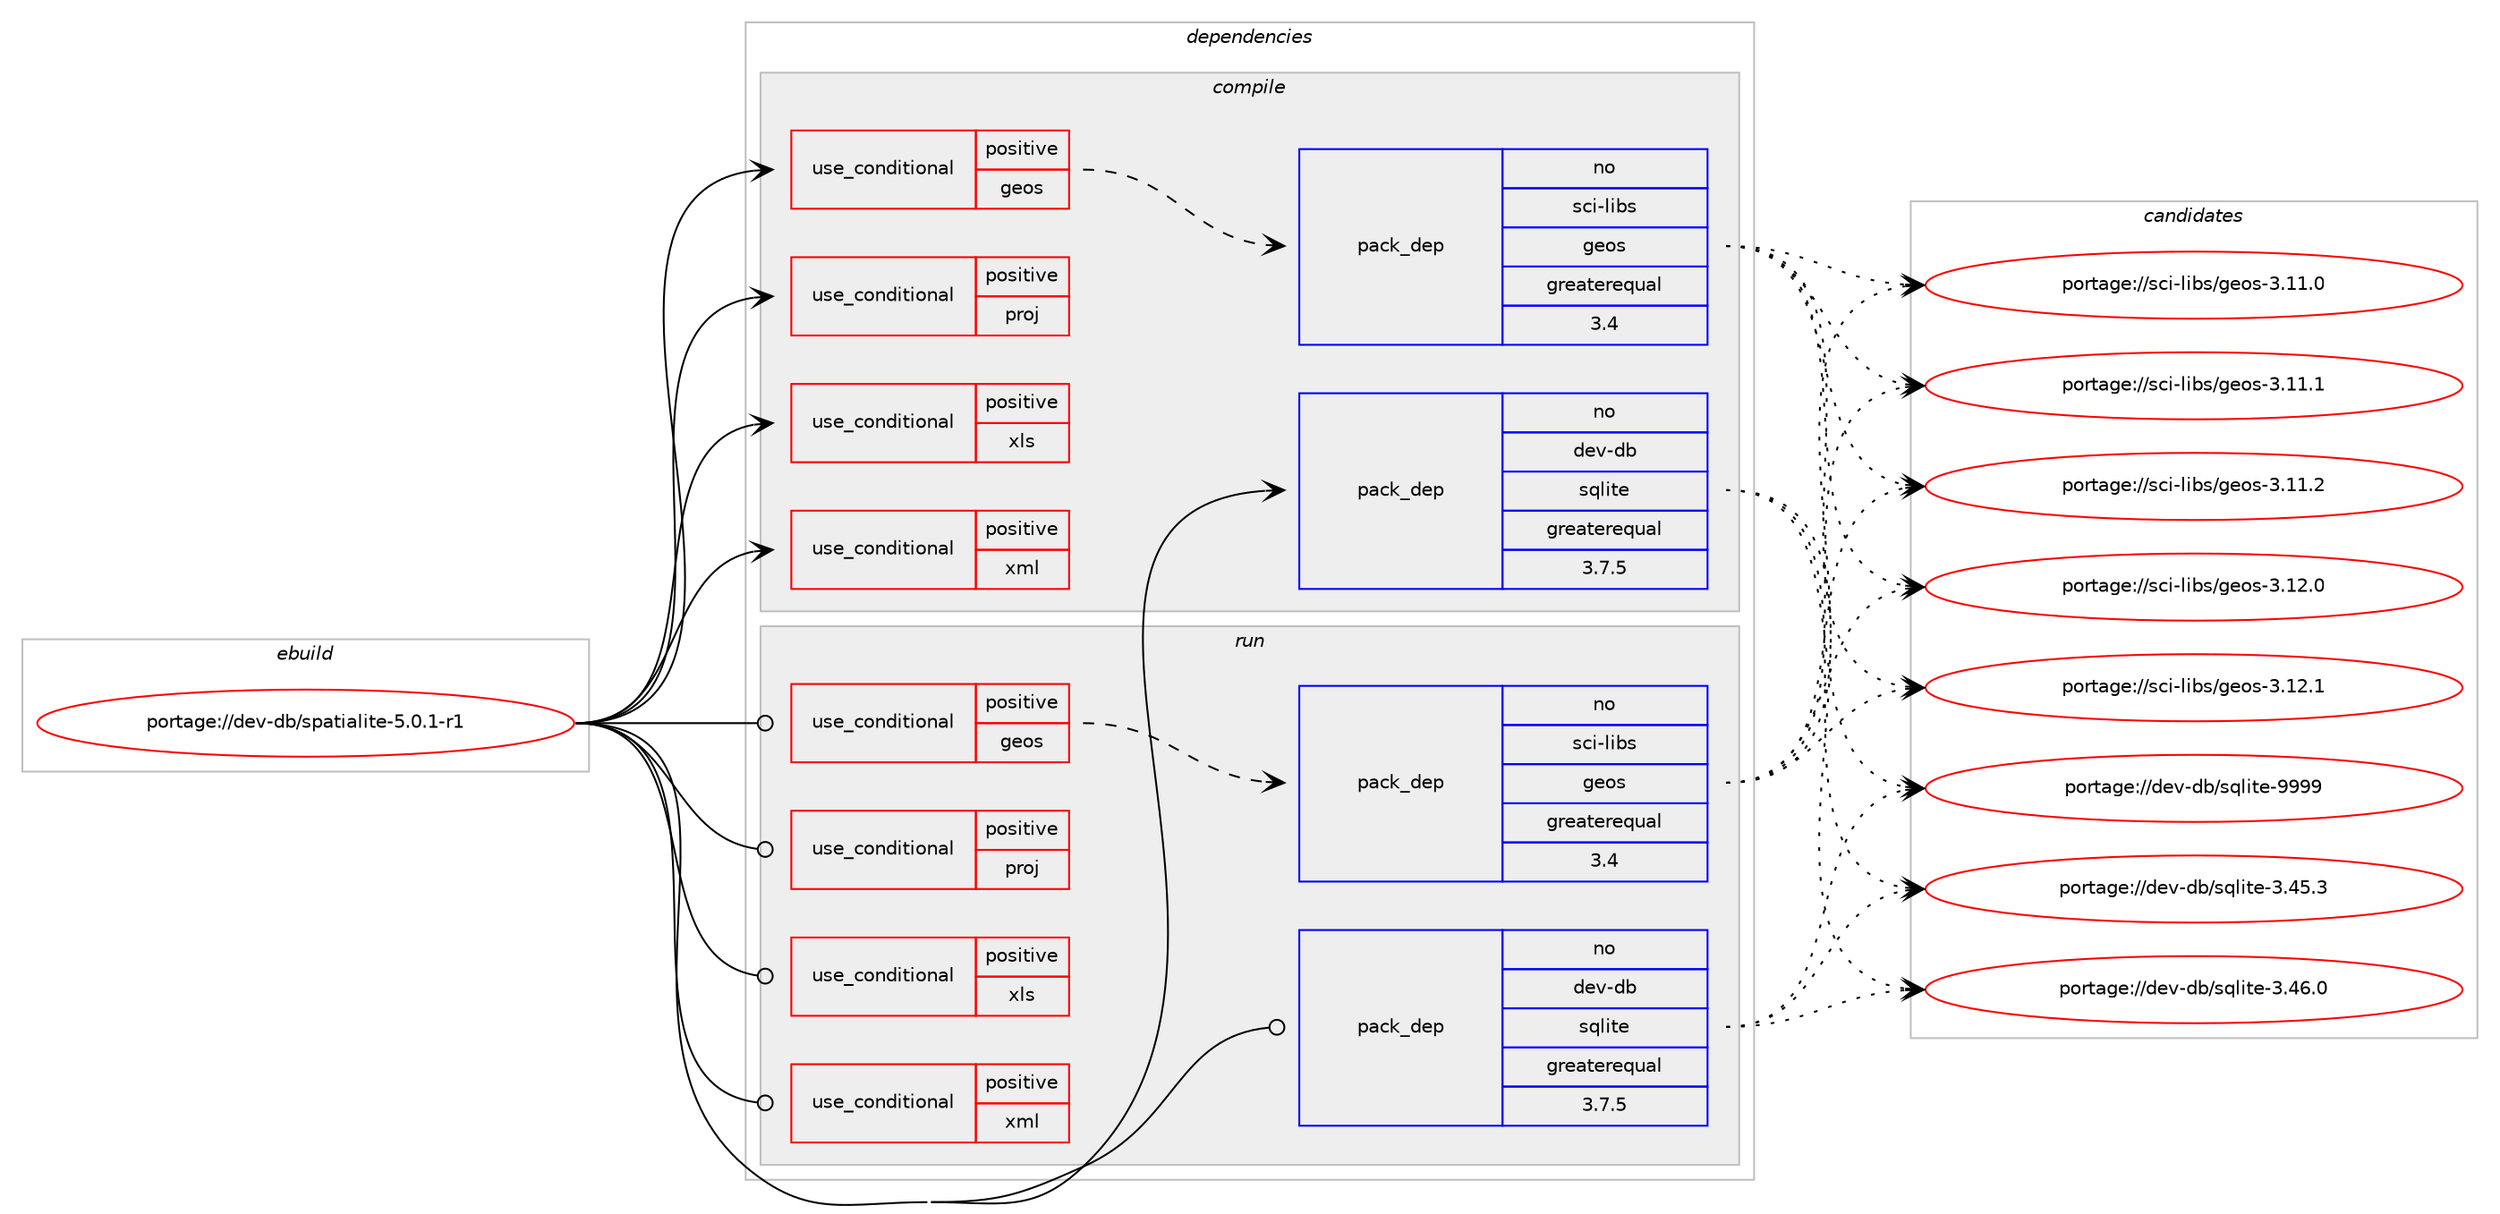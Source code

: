 digraph prolog {

# *************
# Graph options
# *************

newrank=true;
concentrate=true;
compound=true;
graph [rankdir=LR,fontname=Helvetica,fontsize=10,ranksep=1.5];#, ranksep=2.5, nodesep=0.2];
edge  [arrowhead=vee];
node  [fontname=Helvetica,fontsize=10];

# **********
# The ebuild
# **********

subgraph cluster_leftcol {
color=gray;
rank=same;
label=<<i>ebuild</i>>;
id [label="portage://dev-db/spatialite-5.0.1-r1", color=red, width=4, href="../dev-db/spatialite-5.0.1-r1.svg"];
}

# ****************
# The dependencies
# ****************

subgraph cluster_midcol {
color=gray;
label=<<i>dependencies</i>>;
subgraph cluster_compile {
fillcolor="#eeeeee";
style=filled;
label=<<i>compile</i>>;
subgraph cond18252 {
dependency32155 [label=<<TABLE BORDER="0" CELLBORDER="1" CELLSPACING="0" CELLPADDING="4"><TR><TD ROWSPAN="3" CELLPADDING="10">use_conditional</TD></TR><TR><TD>positive</TD></TR><TR><TD>geos</TD></TR></TABLE>>, shape=none, color=red];
subgraph pack12986 {
dependency32156 [label=<<TABLE BORDER="0" CELLBORDER="1" CELLSPACING="0" CELLPADDING="4" WIDTH="220"><TR><TD ROWSPAN="6" CELLPADDING="30">pack_dep</TD></TR><TR><TD WIDTH="110">no</TD></TR><TR><TD>sci-libs</TD></TR><TR><TD>geos</TD></TR><TR><TD>greaterequal</TD></TR><TR><TD>3.4</TD></TR></TABLE>>, shape=none, color=blue];
}
dependency32155:e -> dependency32156:w [weight=20,style="dashed",arrowhead="vee"];
}
id:e -> dependency32155:w [weight=20,style="solid",arrowhead="vee"];
subgraph cond18253 {
dependency32157 [label=<<TABLE BORDER="0" CELLBORDER="1" CELLSPACING="0" CELLPADDING="4"><TR><TD ROWSPAN="3" CELLPADDING="10">use_conditional</TD></TR><TR><TD>positive</TD></TR><TR><TD>proj</TD></TR></TABLE>>, shape=none, color=red];
# *** BEGIN UNKNOWN DEPENDENCY TYPE (TODO) ***
# dependency32157 -> package_dependency(portage://dev-db/spatialite-5.0.1-r1,install,no,sci-libs,proj,none,[,,],any_same_slot,[])
# *** END UNKNOWN DEPENDENCY TYPE (TODO) ***

}
id:e -> dependency32157:w [weight=20,style="solid",arrowhead="vee"];
subgraph cond18254 {
dependency32158 [label=<<TABLE BORDER="0" CELLBORDER="1" CELLSPACING="0" CELLPADDING="4"><TR><TD ROWSPAN="3" CELLPADDING="10">use_conditional</TD></TR><TR><TD>positive</TD></TR><TR><TD>xls</TD></TR></TABLE>>, shape=none, color=red];
# *** BEGIN UNKNOWN DEPENDENCY TYPE (TODO) ***
# dependency32158 -> package_dependency(portage://dev-db/spatialite-5.0.1-r1,install,no,dev-libs,freexl,none,[,,],[],[])
# *** END UNKNOWN DEPENDENCY TYPE (TODO) ***

}
id:e -> dependency32158:w [weight=20,style="solid",arrowhead="vee"];
subgraph cond18255 {
dependency32159 [label=<<TABLE BORDER="0" CELLBORDER="1" CELLSPACING="0" CELLPADDING="4"><TR><TD ROWSPAN="3" CELLPADDING="10">use_conditional</TD></TR><TR><TD>positive</TD></TR><TR><TD>xml</TD></TR></TABLE>>, shape=none, color=red];
# *** BEGIN UNKNOWN DEPENDENCY TYPE (TODO) ***
# dependency32159 -> package_dependency(portage://dev-db/spatialite-5.0.1-r1,install,no,dev-libs,libxml2,none,[,,],[],[])
# *** END UNKNOWN DEPENDENCY TYPE (TODO) ***

}
id:e -> dependency32159:w [weight=20,style="solid",arrowhead="vee"];
subgraph pack12987 {
dependency32160 [label=<<TABLE BORDER="0" CELLBORDER="1" CELLSPACING="0" CELLPADDING="4" WIDTH="220"><TR><TD ROWSPAN="6" CELLPADDING="30">pack_dep</TD></TR><TR><TD WIDTH="110">no</TD></TR><TR><TD>dev-db</TD></TR><TR><TD>sqlite</TD></TR><TR><TD>greaterequal</TD></TR><TR><TD>3.7.5</TD></TR></TABLE>>, shape=none, color=blue];
}
id:e -> dependency32160:w [weight=20,style="solid",arrowhead="vee"];
# *** BEGIN UNKNOWN DEPENDENCY TYPE (TODO) ***
# id -> package_dependency(portage://dev-db/spatialite-5.0.1-r1,install,no,sys-libs,zlib,none,[,,],[],[use(enable(minizip),none)])
# *** END UNKNOWN DEPENDENCY TYPE (TODO) ***

}
subgraph cluster_compileandrun {
fillcolor="#eeeeee";
style=filled;
label=<<i>compile and run</i>>;
}
subgraph cluster_run {
fillcolor="#eeeeee";
style=filled;
label=<<i>run</i>>;
subgraph cond18256 {
dependency32161 [label=<<TABLE BORDER="0" CELLBORDER="1" CELLSPACING="0" CELLPADDING="4"><TR><TD ROWSPAN="3" CELLPADDING="10">use_conditional</TD></TR><TR><TD>positive</TD></TR><TR><TD>geos</TD></TR></TABLE>>, shape=none, color=red];
subgraph pack12988 {
dependency32162 [label=<<TABLE BORDER="0" CELLBORDER="1" CELLSPACING="0" CELLPADDING="4" WIDTH="220"><TR><TD ROWSPAN="6" CELLPADDING="30">pack_dep</TD></TR><TR><TD WIDTH="110">no</TD></TR><TR><TD>sci-libs</TD></TR><TR><TD>geos</TD></TR><TR><TD>greaterequal</TD></TR><TR><TD>3.4</TD></TR></TABLE>>, shape=none, color=blue];
}
dependency32161:e -> dependency32162:w [weight=20,style="dashed",arrowhead="vee"];
}
id:e -> dependency32161:w [weight=20,style="solid",arrowhead="odot"];
subgraph cond18257 {
dependency32163 [label=<<TABLE BORDER="0" CELLBORDER="1" CELLSPACING="0" CELLPADDING="4"><TR><TD ROWSPAN="3" CELLPADDING="10">use_conditional</TD></TR><TR><TD>positive</TD></TR><TR><TD>proj</TD></TR></TABLE>>, shape=none, color=red];
# *** BEGIN UNKNOWN DEPENDENCY TYPE (TODO) ***
# dependency32163 -> package_dependency(portage://dev-db/spatialite-5.0.1-r1,run,no,sci-libs,proj,none,[,,],any_same_slot,[])
# *** END UNKNOWN DEPENDENCY TYPE (TODO) ***

}
id:e -> dependency32163:w [weight=20,style="solid",arrowhead="odot"];
subgraph cond18258 {
dependency32164 [label=<<TABLE BORDER="0" CELLBORDER="1" CELLSPACING="0" CELLPADDING="4"><TR><TD ROWSPAN="3" CELLPADDING="10">use_conditional</TD></TR><TR><TD>positive</TD></TR><TR><TD>xls</TD></TR></TABLE>>, shape=none, color=red];
# *** BEGIN UNKNOWN DEPENDENCY TYPE (TODO) ***
# dependency32164 -> package_dependency(portage://dev-db/spatialite-5.0.1-r1,run,no,dev-libs,freexl,none,[,,],[],[])
# *** END UNKNOWN DEPENDENCY TYPE (TODO) ***

}
id:e -> dependency32164:w [weight=20,style="solid",arrowhead="odot"];
subgraph cond18259 {
dependency32165 [label=<<TABLE BORDER="0" CELLBORDER="1" CELLSPACING="0" CELLPADDING="4"><TR><TD ROWSPAN="3" CELLPADDING="10">use_conditional</TD></TR><TR><TD>positive</TD></TR><TR><TD>xml</TD></TR></TABLE>>, shape=none, color=red];
# *** BEGIN UNKNOWN DEPENDENCY TYPE (TODO) ***
# dependency32165 -> package_dependency(portage://dev-db/spatialite-5.0.1-r1,run,no,dev-libs,libxml2,none,[,,],[],[])
# *** END UNKNOWN DEPENDENCY TYPE (TODO) ***

}
id:e -> dependency32165:w [weight=20,style="solid",arrowhead="odot"];
subgraph pack12989 {
dependency32166 [label=<<TABLE BORDER="0" CELLBORDER="1" CELLSPACING="0" CELLPADDING="4" WIDTH="220"><TR><TD ROWSPAN="6" CELLPADDING="30">pack_dep</TD></TR><TR><TD WIDTH="110">no</TD></TR><TR><TD>dev-db</TD></TR><TR><TD>sqlite</TD></TR><TR><TD>greaterequal</TD></TR><TR><TD>3.7.5</TD></TR></TABLE>>, shape=none, color=blue];
}
id:e -> dependency32166:w [weight=20,style="solid",arrowhead="odot"];
# *** BEGIN UNKNOWN DEPENDENCY TYPE (TODO) ***
# id -> package_dependency(portage://dev-db/spatialite-5.0.1-r1,run,no,sys-libs,zlib,none,[,,],[],[use(enable(minizip),none)])
# *** END UNKNOWN DEPENDENCY TYPE (TODO) ***

}
}

# **************
# The candidates
# **************

subgraph cluster_choices {
rank=same;
color=gray;
label=<<i>candidates</i>>;

subgraph choice12986 {
color=black;
nodesep=1;
choice1159910545108105981154710310111111545514649494648 [label="portage://sci-libs/geos-3.11.0", color=red, width=4,href="../sci-libs/geos-3.11.0.svg"];
choice1159910545108105981154710310111111545514649494649 [label="portage://sci-libs/geos-3.11.1", color=red, width=4,href="../sci-libs/geos-3.11.1.svg"];
choice1159910545108105981154710310111111545514649494650 [label="portage://sci-libs/geos-3.11.2", color=red, width=4,href="../sci-libs/geos-3.11.2.svg"];
choice1159910545108105981154710310111111545514649504648 [label="portage://sci-libs/geos-3.12.0", color=red, width=4,href="../sci-libs/geos-3.12.0.svg"];
choice1159910545108105981154710310111111545514649504649 [label="portage://sci-libs/geos-3.12.1", color=red, width=4,href="../sci-libs/geos-3.12.1.svg"];
dependency32156:e -> choice1159910545108105981154710310111111545514649494648:w [style=dotted,weight="100"];
dependency32156:e -> choice1159910545108105981154710310111111545514649494649:w [style=dotted,weight="100"];
dependency32156:e -> choice1159910545108105981154710310111111545514649494650:w [style=dotted,weight="100"];
dependency32156:e -> choice1159910545108105981154710310111111545514649504648:w [style=dotted,weight="100"];
dependency32156:e -> choice1159910545108105981154710310111111545514649504649:w [style=dotted,weight="100"];
}
subgraph choice12987 {
color=black;
nodesep=1;
choice10010111845100984711511310810511610145514652534651 [label="portage://dev-db/sqlite-3.45.3", color=red, width=4,href="../dev-db/sqlite-3.45.3.svg"];
choice10010111845100984711511310810511610145514652544648 [label="portage://dev-db/sqlite-3.46.0", color=red, width=4,href="../dev-db/sqlite-3.46.0.svg"];
choice1001011184510098471151131081051161014557575757 [label="portage://dev-db/sqlite-9999", color=red, width=4,href="../dev-db/sqlite-9999.svg"];
dependency32160:e -> choice10010111845100984711511310810511610145514652534651:w [style=dotted,weight="100"];
dependency32160:e -> choice10010111845100984711511310810511610145514652544648:w [style=dotted,weight="100"];
dependency32160:e -> choice1001011184510098471151131081051161014557575757:w [style=dotted,weight="100"];
}
subgraph choice12988 {
color=black;
nodesep=1;
choice1159910545108105981154710310111111545514649494648 [label="portage://sci-libs/geos-3.11.0", color=red, width=4,href="../sci-libs/geos-3.11.0.svg"];
choice1159910545108105981154710310111111545514649494649 [label="portage://sci-libs/geos-3.11.1", color=red, width=4,href="../sci-libs/geos-3.11.1.svg"];
choice1159910545108105981154710310111111545514649494650 [label="portage://sci-libs/geos-3.11.2", color=red, width=4,href="../sci-libs/geos-3.11.2.svg"];
choice1159910545108105981154710310111111545514649504648 [label="portage://sci-libs/geos-3.12.0", color=red, width=4,href="../sci-libs/geos-3.12.0.svg"];
choice1159910545108105981154710310111111545514649504649 [label="portage://sci-libs/geos-3.12.1", color=red, width=4,href="../sci-libs/geos-3.12.1.svg"];
dependency32162:e -> choice1159910545108105981154710310111111545514649494648:w [style=dotted,weight="100"];
dependency32162:e -> choice1159910545108105981154710310111111545514649494649:w [style=dotted,weight="100"];
dependency32162:e -> choice1159910545108105981154710310111111545514649494650:w [style=dotted,weight="100"];
dependency32162:e -> choice1159910545108105981154710310111111545514649504648:w [style=dotted,weight="100"];
dependency32162:e -> choice1159910545108105981154710310111111545514649504649:w [style=dotted,weight="100"];
}
subgraph choice12989 {
color=black;
nodesep=1;
choice10010111845100984711511310810511610145514652534651 [label="portage://dev-db/sqlite-3.45.3", color=red, width=4,href="../dev-db/sqlite-3.45.3.svg"];
choice10010111845100984711511310810511610145514652544648 [label="portage://dev-db/sqlite-3.46.0", color=red, width=4,href="../dev-db/sqlite-3.46.0.svg"];
choice1001011184510098471151131081051161014557575757 [label="portage://dev-db/sqlite-9999", color=red, width=4,href="../dev-db/sqlite-9999.svg"];
dependency32166:e -> choice10010111845100984711511310810511610145514652534651:w [style=dotted,weight="100"];
dependency32166:e -> choice10010111845100984711511310810511610145514652544648:w [style=dotted,weight="100"];
dependency32166:e -> choice1001011184510098471151131081051161014557575757:w [style=dotted,weight="100"];
}
}

}
